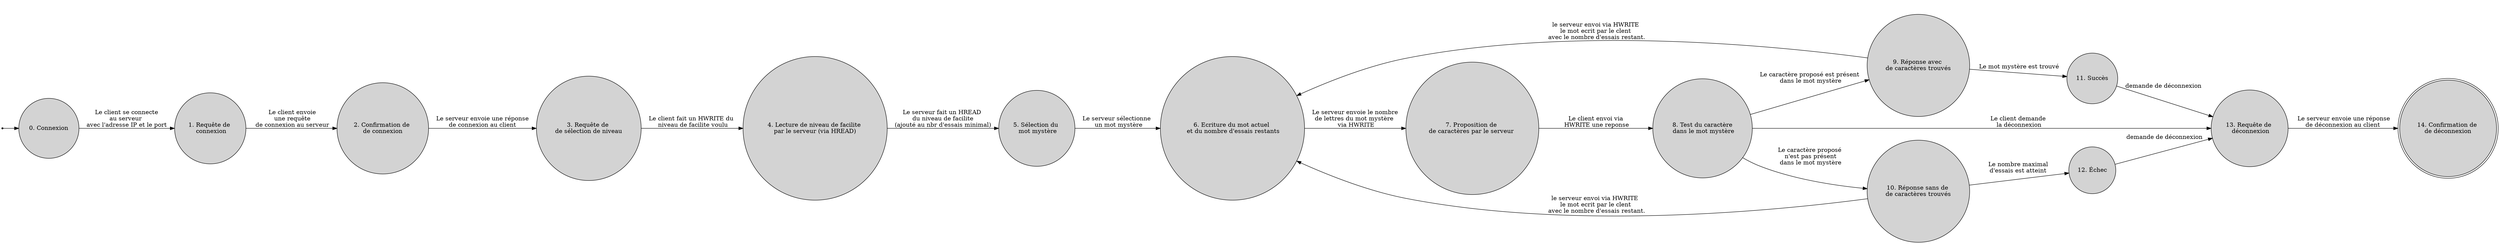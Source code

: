 
digraph pendu {
    rankdir=LR;

    node [shape=circle, style=filled];

    // États
    S0 [label="0. Connexion"];
    S1 [label="1. Requête de \n connexion"];
    S2 [label="2. Confirmation de \nde connexion"];
    S3 [label="3. Requête de \nde sélection de niveau"];
    S4 [label="4. Lecture de niveau de facilite \npar le serveur (via HREAD)"];
    S5 [label="5. Sélection du \n mot mystère"];
    S6 [label="6. Ecriture du mot actuel \n et du nombre d'essais restants"];
    S7 [label="7. Proposition de \nde caractères par le serveur "];
    S8 [label = "8. Test du caractère\n dans le mot mystère"]; 
    S9 [label="9. Réponse avec \nde caractères trouvés"];
    S10 [label="10. Réponse sans de \nde caractères trouvés"];
    S11 [label="11. Succès"];
    S12 [label="12. Échec"];
    S13 [label="13. Requête de \n déconnexion"];
    S14 [label="14. Confirmation de \nde déconnexion",shape="doublecircle"];
    S15 [style="bold", shape="point"];

    // Transitions
    S15 -> S0
    S0 -> S1 [label="Le client se connecte\nau serveur \navec l'adresse IP et le port"];
    S1 -> S2 [label=" Le client envoie\n une requête\n de connexion au serveur"];
    S2 -> S3 [label="Le serveur envoie une réponse\nde connexion au client"];
    S3 -> S4 [label="Le client fait un HWRITE du \n niveau de facilite voulu"];
    S4 -> S5 [label="Le serveur fait un HREAD \n du niveau de facilite \n(ajouté au nbr d'essais minimal)"];
    S5 -> S6 [label="Le serveur sélectionne \n un mot mystère"];

    S6 -> S7 [label="Le serveur envoie le nombre\nde lettres du mot mystère \n via HWRITE"];
    S7 -> S8 [label ="Le client envoi via\n HWRITE une reponse"]
    S8 -> S9 [label=" \n\nLe caractère proposé est présent\n dans le mot mystère"];
    S8 -> S10 [label=" \n\n Le caractère proposé \n n'est pas présent\n dans le mot mystère"];
    
    S9->S6 [label = "\n\n\n le serveur envoi via HWRITE \n le mot ecrit par le clent \n avec le nombre d'essais restant."]
    S10->S6 [label = "le serveur envoi via HWRITE \n le mot ecrit par le clent \n avec le nombre d'essais restant."]
    
    S9 -> S11 [label=" Le mot mystère est trouvé"];
    S10 -> S12 [label=" Le nombre maximal \nd'essais est atteint"];
    S8 -> S13 [label=" Le client demande \n la déconnexion"];
    S13 -> S14 [label=" Le serveur envoie une réponse\nde déconnexion au client"];
    S11 ->S13[label = "demande de déconnexion "]; 
    S12 ->S13[label = "demande de déconnexion" ]; 
    
}
